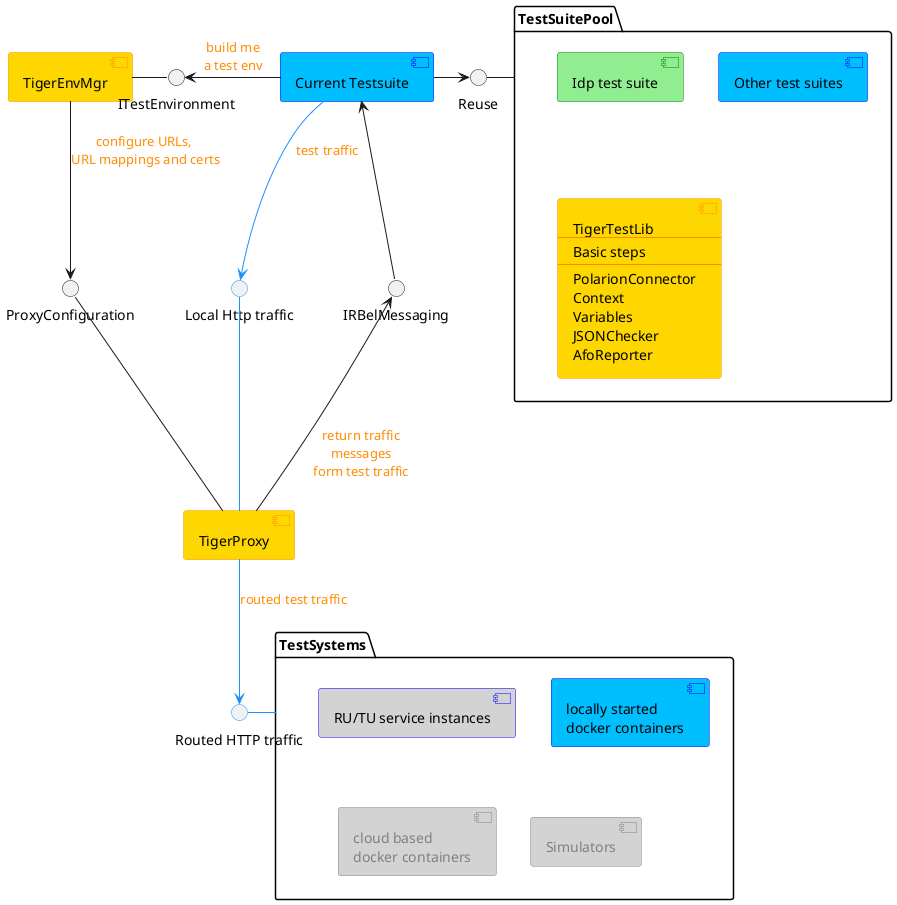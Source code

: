 
@startuml

hide stereotype

' left to right direction

skinparam component {
    BackgroundColor Gold
    BorderColor DarkOrange
    BackgroundColor<<External>> LightGray
    BorderColor<<External>> Blue
    BackgroundColor<<Idp>> LightGreen
    BorderColor<<Idp>> Green
    BackgroundColor<<Other>> DeepSkyBlue
    BorderColor<<Other>> Blue
    BackgroundColor<<NextRelease>> LightGray
    FontColor<<NextRelease>> Gray
    BorderColor<<NextRelease>> Gray
    ArrowColor<<HTTP>> DodgerBlue
    FontColor<<HTTP>> Gray
    ArrowFontColor DarkOrange
    ArrowThickness 1
}

skinparam interface {
    BorderColor<<HTTP>> DodgerBlue
}


' left to right direction

' component TigerServer  <<NextRelease>>

package TestSystems as tsys {
    component "RU/TU service instances" as rutu <<External>>
    component "locally started\ndocker containers" as locdock <<Other>>

    component "cloud based\ndocker containers" as clddock <<NextRelease>>
    component "Simulators" as sims <<NextRelease>>
}

component TigerEnvMgr as tem
component TigerProxy as tp

package TestSuitePool as suites {
    component "Idp test suite" as its <<Idp>>
    component "Other test suites" as ots <<Other>>
    component TigerTestLib [
    TigerTestLib
    ---
    Basic steps
    ---
    PolarionConnector
    Context
    Variables
    JSONChecker
    AfoReporter
    ]
}

component "Current Testsuite" as tdir <<Other>>



' tem
interface ITestEnvironment as item
' tp
interface "Local Http traffic" as ihttp <<HTTP>>
interface "ProxyConfiguration" as ipconf
' ts
interface "IRBelMessaging" as irbel
'tsys
interface "Routed HTTP traffic" as iroutes <<HTTP>>
'suites
' interface "Steps" as isteps
' interface "Helpers" as ihelpers
interface "Reuse" as ireuse


ihttp -down- tp <<HTTP>>
tdir --> ihttp <<HTTP>> : test traffic

irbel -up-> tdir
tp -up-> irbel : return traffic\nmessages\nform test traffic


iroutes -left- tsys <<HTTP>>
tp --> iroutes <<HTTP>> : routed test traffic

ipconf -- tp
tem --> ipconf : configure URLs, \nURL mappings and certs

item -left- tem
tdir -left-> item : build me\na test env


ireuse -left- suites
tdir -right-> ireuse

@enduml
